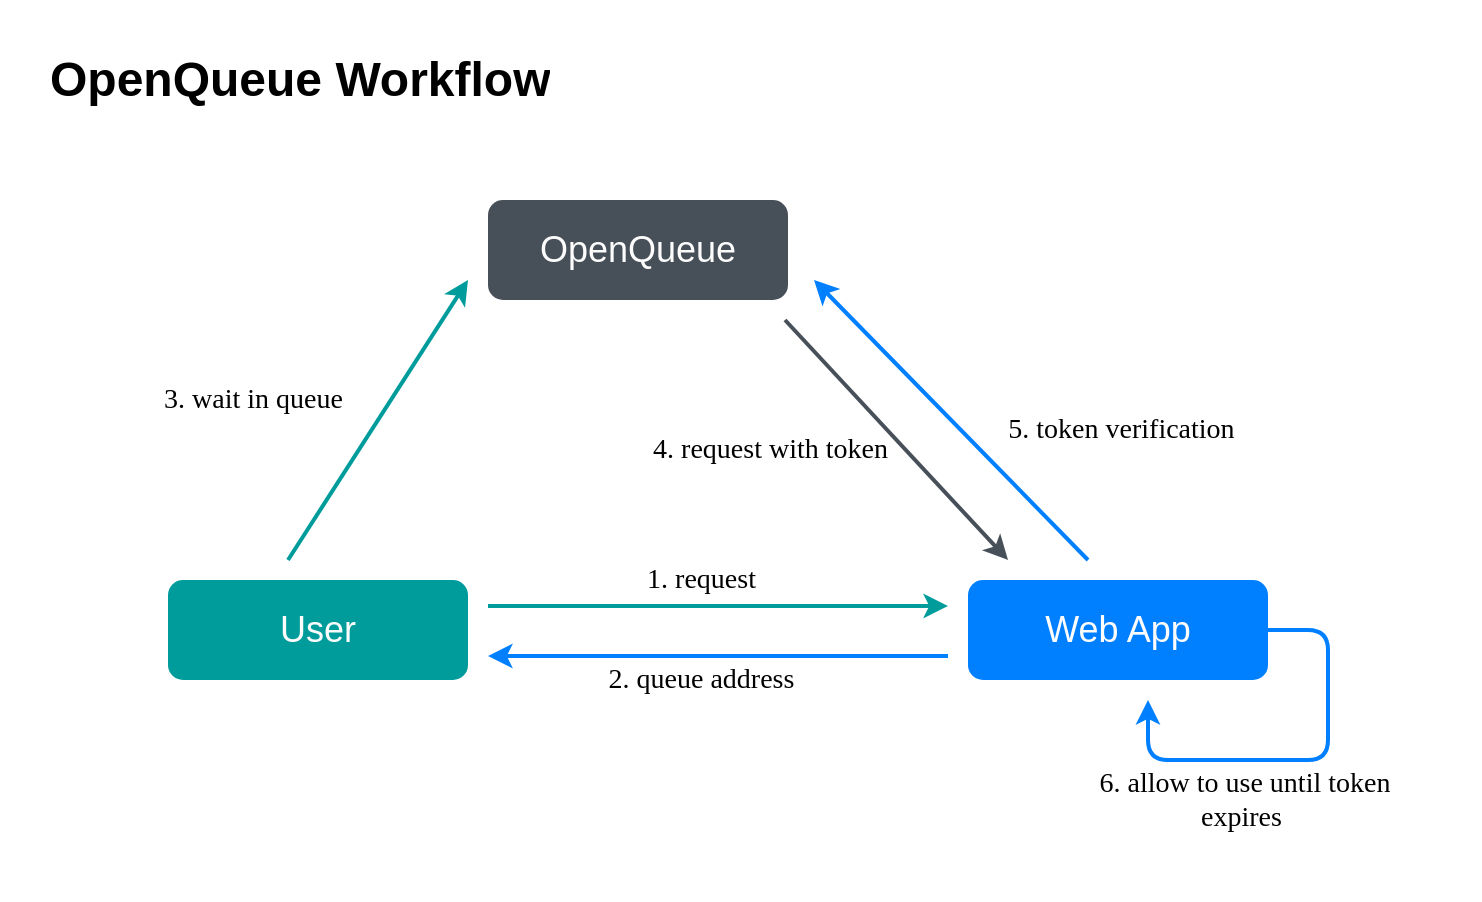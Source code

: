 <mxfile version="12.1.0" type="device" pages="1"><diagram id="wk3HGm9VY_h29N-90WnG" name="Page-1"><mxGraphModel dx="1092" dy="838" grid="1" gridSize="10" guides="1" tooltips="1" connect="1" arrows="1" fold="1" page="1" pageScale="1" pageWidth="900" pageHeight="1600" math="0" shadow="0"><root><mxCell id="0"/><mxCell id="1" parent="0"/><mxCell id="Q30k92WZlF6UFhmwKxlb-1" value="" style="shape=ext;double=1;rounded=0;whiteSpace=wrap;html=1;fillColor=#FFFFFF;strokeColor=none;" parent="1" vertex="1"><mxGeometry x="90" y="150" width="740" height="450" as="geometry"/></mxCell><mxCell id="Q30k92WZlF6UFhmwKxlb-2" value="&lt;font style=&quot;font-size: 18px&quot; color=&quot;#fcfcfc&quot;&gt;User&lt;/font&gt;" style="rounded=1;whiteSpace=wrap;html=1;fillColor=#009C9C;strokeColor=none;" parent="1" vertex="1"><mxGeometry x="174" y="440" width="150" height="50" as="geometry"/></mxCell><mxCell id="Q30k92WZlF6UFhmwKxlb-3" value="&lt;font color=&quot;#fcfcfc&quot;&gt;&lt;span style=&quot;font-size: 18px&quot;&gt;Web App&lt;/span&gt;&lt;/font&gt;" style="rounded=1;whiteSpace=wrap;html=1;fillColor=#007FFF;strokeColor=none;" parent="1" vertex="1"><mxGeometry x="574" y="440" width="150" height="50" as="geometry"/></mxCell><mxCell id="Q30k92WZlF6UFhmwKxlb-4" value="&lt;font color=&quot;#fcfcfc&quot;&gt;&lt;span style=&quot;font-size: 18px&quot;&gt;OpenQueue&lt;/span&gt;&lt;/font&gt;" style="rounded=1;whiteSpace=wrap;html=1;fillColor=#475059;strokeColor=none;" parent="1" vertex="1"><mxGeometry x="334" y="250" width="150" height="50" as="geometry"/></mxCell><mxCell id="Q30k92WZlF6UFhmwKxlb-5" value="" style="endArrow=classic;html=1;strokeColor=#009C9C;jumpSize=12;strokeWidth=2;" parent="1" edge="1"><mxGeometry width="50" height="50" relative="1" as="geometry"><mxPoint x="334" y="453" as="sourcePoint"/><mxPoint x="564" y="453" as="targetPoint"/></mxGeometry></mxCell><mxCell id="Q30k92WZlF6UFhmwKxlb-6" value="&lt;font style=&quot;font-size: 14px&quot; face=&quot;Verdana&quot;&gt;1. request&amp;nbsp;&lt;/font&gt;" style="text;html=1;strokeColor=none;fillColor=none;align=center;verticalAlign=middle;whiteSpace=wrap;rounded=0;" parent="1" vertex="1"><mxGeometry x="364" y="430" width="157" height="20" as="geometry"/></mxCell><mxCell id="Q30k92WZlF6UFhmwKxlb-7" value="&lt;font style=&quot;font-size: 14px&quot; face=&quot;Verdana&quot;&gt;2. queue address&amp;nbsp;&lt;/font&gt;" style="text;html=1;strokeColor=none;fillColor=none;align=center;verticalAlign=middle;whiteSpace=wrap;rounded=0;" parent="1" vertex="1"><mxGeometry x="364" y="480" width="157" height="20" as="geometry"/></mxCell><mxCell id="Q30k92WZlF6UFhmwKxlb-8" value="" style="endArrow=classic;html=1;strokeColor=#007FFF;strokeWidth=2;" parent="1" edge="1"><mxGeometry width="50" height="50" relative="1" as="geometry"><mxPoint x="564" y="478" as="sourcePoint"/><mxPoint x="334" y="478" as="targetPoint"/></mxGeometry></mxCell><mxCell id="Q30k92WZlF6UFhmwKxlb-9" value="" style="endArrow=classic;html=1;strokeColor=#009C9C;strokeWidth=2;" parent="1" edge="1"><mxGeometry width="50" height="50" relative="1" as="geometry"><mxPoint x="234" y="430" as="sourcePoint"/><mxPoint x="324" y="290" as="targetPoint"/></mxGeometry></mxCell><mxCell id="Q30k92WZlF6UFhmwKxlb-10" value="&lt;font style=&quot;font-size: 14px&quot; face=&quot;Verdana&quot;&gt;3. wait in queue&amp;nbsp;&lt;/font&gt;" style="text;html=1;strokeColor=none;fillColor=none;align=center;verticalAlign=middle;whiteSpace=wrap;rounded=0;" parent="1" vertex="1"><mxGeometry x="140" y="340" width="157" height="20" as="geometry"/></mxCell><mxCell id="Q30k92WZlF6UFhmwKxlb-11" value="&lt;font style=&quot;font-size: 14px&quot; face=&quot;Verdana&quot;&gt;4. request with token&amp;nbsp;&lt;/font&gt;" style="text;html=1;strokeColor=none;fillColor=none;align=center;verticalAlign=middle;whiteSpace=wrap;rounded=0;" parent="1" vertex="1"><mxGeometry x="404" y="360" width="146" height="30" as="geometry"/></mxCell><mxCell id="Q30k92WZlF6UFhmwKxlb-12" value="" style="endArrow=classic;html=1;strokeColor=#475059;strokeWidth=2;" parent="1" edge="1"><mxGeometry width="50" height="50" relative="1" as="geometry"><mxPoint x="482.5" y="310" as="sourcePoint"/><mxPoint x="594" y="430" as="targetPoint"/></mxGeometry></mxCell><mxCell id="Q30k92WZlF6UFhmwKxlb-13" value="" style="endArrow=classic;html=1;strokeColor=#007FFF;strokeWidth=2;" parent="1" edge="1"><mxGeometry width="50" height="50" relative="1" as="geometry"><mxPoint x="634" y="430" as="sourcePoint"/><mxPoint x="497" y="290" as="targetPoint"/></mxGeometry></mxCell><mxCell id="Q30k92WZlF6UFhmwKxlb-14" value="&lt;font style=&quot;font-size: 14px&quot; face=&quot;Verdana&quot;&gt;5. token verification&amp;nbsp;&lt;/font&gt;" style="text;html=1;strokeColor=none;fillColor=none;align=center;verticalAlign=middle;whiteSpace=wrap;rounded=0;" parent="1" vertex="1"><mxGeometry x="574" y="355" width="157" height="20" as="geometry"/></mxCell><mxCell id="Q30k92WZlF6UFhmwKxlb-15" value="" style="edgeStyle=segmentEdgeStyle;endArrow=classic;html=1;strokeColor=#007FFF;strokeWidth=2;exitX=1;exitY=0.5;exitDx=0;exitDy=0;" parent="1" source="Q30k92WZlF6UFhmwKxlb-3" edge="1"><mxGeometry width="50" height="50" relative="1" as="geometry"><mxPoint x="764" y="465" as="sourcePoint"/><mxPoint x="664" y="500" as="targetPoint"/><Array as="points"><mxPoint x="754" y="465"/><mxPoint x="754" y="530"/><mxPoint x="664" y="530"/></Array></mxGeometry></mxCell><mxCell id="Q30k92WZlF6UFhmwKxlb-16" value="&lt;font style=&quot;font-size: 14px&quot; face=&quot;Verdana&quot;&gt;6. allow to use until token expires&amp;nbsp;&lt;/font&gt;" style="text;html=1;strokeColor=none;fillColor=none;align=center;verticalAlign=middle;whiteSpace=wrap;rounded=0;" parent="1" vertex="1"><mxGeometry x="634" y="540" width="157" height="20" as="geometry"/></mxCell><mxCell id="Q30k92WZlF6UFhmwKxlb-17" value="&lt;h1&gt;OpenQueue Workflow&lt;/h1&gt;" style="text;html=1;strokeColor=none;fillColor=none;spacing=5;spacingTop=-20;whiteSpace=wrap;overflow=hidden;rounded=0;" parent="1" vertex="1"><mxGeometry x="110" y="170" width="265" height="120" as="geometry"/></mxCell></root></mxGraphModel></diagram></mxfile>